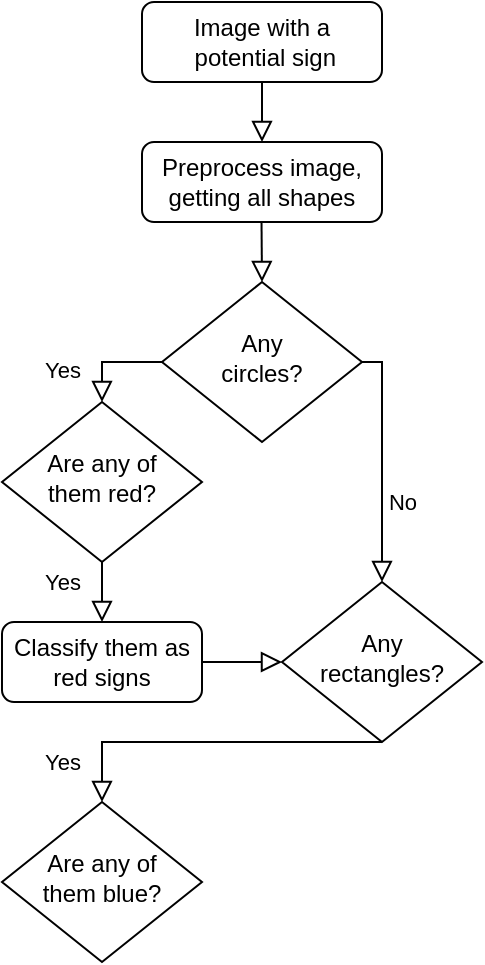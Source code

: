 <mxfile version="17.4.6" type="device"><diagram id="HA1uAyG10wrP_7BZVYXT" name="Page-1"><mxGraphModel dx="1032" dy="1583" grid="1" gridSize="10" guides="1" tooltips="1" connect="1" arrows="1" fold="1" page="1" pageScale="1" pageWidth="850" pageHeight="1100" math="0" shadow="0"><root><mxCell id="0"/><mxCell id="1" parent="0"/><mxCell id="n4D65EiX2aCB4jSBpVHp-1" value="" style="rounded=0;html=1;jettySize=auto;orthogonalLoop=1;fontSize=11;endArrow=block;endFill=0;endSize=8;strokeWidth=1;shadow=0;labelBackgroundColor=none;edgeStyle=orthogonalEdgeStyle;" edge="1" parent="1" source="n4D65EiX2aCB4jSBpVHp-2"><mxGeometry relative="1" as="geometry"><mxPoint x="220" y="60" as="targetPoint"/><Array as="points"><mxPoint x="220" y="50"/><mxPoint x="220" y="50"/></Array></mxGeometry></mxCell><mxCell id="n4D65EiX2aCB4jSBpVHp-2" value="&lt;div&gt;Image with a&lt;/div&gt;&lt;div&gt;&amp;nbsp;potential sign&lt;br&gt;&lt;/div&gt;" style="rounded=1;whiteSpace=wrap;html=1;fontSize=12;glass=0;strokeWidth=1;shadow=0;" vertex="1" parent="1"><mxGeometry x="160" y="-10" width="120" height="40" as="geometry"/></mxCell><mxCell id="n4D65EiX2aCB4jSBpVHp-3" value="&lt;div&gt;Preprocess image,&lt;/div&gt;&lt;div&gt;getting all shapes&lt;br&gt;&lt;/div&gt;" style="rounded=1;whiteSpace=wrap;html=1;fontSize=12;glass=0;strokeWidth=1;shadow=0;" vertex="1" parent="1"><mxGeometry x="160" y="60" width="120" height="40" as="geometry"/></mxCell><mxCell id="n4D65EiX2aCB4jSBpVHp-4" value="" style="rounded=0;html=1;jettySize=auto;orthogonalLoop=1;fontSize=11;endArrow=block;endFill=0;endSize=8;strokeWidth=1;shadow=0;labelBackgroundColor=none;edgeStyle=orthogonalEdgeStyle;" edge="1" parent="1"><mxGeometry relative="1" as="geometry"><mxPoint x="219.76" y="100" as="sourcePoint"/><mxPoint x="220" y="130" as="targetPoint"/></mxGeometry></mxCell><mxCell id="n4D65EiX2aCB4jSBpVHp-5" value="&lt;div&gt;Any&lt;br&gt;&lt;/div&gt;&lt;div&gt;circles?&lt;/div&gt;" style="rhombus;whiteSpace=wrap;html=1;shadow=0;fontFamily=Helvetica;fontSize=12;align=center;strokeWidth=1;spacing=6;spacingTop=-4;" vertex="1" parent="1"><mxGeometry x="170" y="130" width="100" height="80" as="geometry"/></mxCell><mxCell id="n4D65EiX2aCB4jSBpVHp-6" value="No" style="edgeStyle=orthogonalEdgeStyle;rounded=0;html=1;jettySize=auto;orthogonalLoop=1;fontSize=11;endArrow=block;endFill=0;endSize=8;strokeWidth=1;shadow=0;labelBackgroundColor=none;entryX=0.5;entryY=0;entryDx=0;entryDy=0;exitX=1;exitY=0.5;exitDx=0;exitDy=0;" edge="1" parent="1" target="n4D65EiX2aCB4jSBpVHp-14" source="n4D65EiX2aCB4jSBpVHp-5"><mxGeometry x="0.336" y="10" relative="1" as="geometry"><mxPoint as="offset"/><mxPoint x="270" y="169.83" as="sourcePoint"/><mxPoint x="300" y="230" as="targetPoint"/><Array as="points"><mxPoint x="280" y="170"/></Array></mxGeometry></mxCell><mxCell id="n4D65EiX2aCB4jSBpVHp-7" value="Yes" style="rounded=0;html=1;jettySize=auto;orthogonalLoop=1;fontSize=11;endArrow=block;endFill=0;endSize=8;strokeWidth=1;shadow=0;labelBackgroundColor=none;edgeStyle=orthogonalEdgeStyle;exitX=0;exitY=0.5;exitDx=0;exitDy=0;entryX=0.5;entryY=0;entryDx=0;entryDy=0;" edge="1" parent="1" source="n4D65EiX2aCB4jSBpVHp-5" target="n4D65EiX2aCB4jSBpVHp-8"><mxGeometry x="0.333" y="-20" relative="1" as="geometry"><mxPoint as="offset"/><mxPoint x="140" y="160" as="sourcePoint"/><mxPoint x="140" y="230.0" as="targetPoint"/><Array as="points"><mxPoint x="140" y="170"/></Array></mxGeometry></mxCell><mxCell id="n4D65EiX2aCB4jSBpVHp-8" value="&lt;div&gt;Are any of&lt;/div&gt;&lt;div&gt;them red?&lt;br&gt;&lt;/div&gt;" style="rhombus;whiteSpace=wrap;html=1;shadow=0;fontFamily=Helvetica;fontSize=12;align=center;strokeWidth=1;spacing=6;spacingTop=-4;" vertex="1" parent="1"><mxGeometry x="90" y="190" width="100" height="80" as="geometry"/></mxCell><mxCell id="n4D65EiX2aCB4jSBpVHp-11" value="Yes" style="rounded=0;html=1;jettySize=auto;orthogonalLoop=1;fontSize=11;endArrow=block;endFill=0;endSize=8;strokeWidth=1;shadow=0;labelBackgroundColor=none;edgeStyle=orthogonalEdgeStyle;exitX=0.5;exitY=1;exitDx=0;exitDy=0;entryX=0.5;entryY=0;entryDx=0;entryDy=0;" edge="1" parent="1" source="n4D65EiX2aCB4jSBpVHp-8" target="n4D65EiX2aCB4jSBpVHp-12"><mxGeometry x="-0.333" y="-20" relative="1" as="geometry"><mxPoint as="offset"/><mxPoint x="40" y="270" as="sourcePoint"/><mxPoint x="60" y="270" as="targetPoint"/><Array as="points"/></mxGeometry></mxCell><mxCell id="n4D65EiX2aCB4jSBpVHp-12" value="&lt;div&gt;Classify them as&lt;/div&gt;&lt;div&gt;red signs&lt;br&gt;&lt;/div&gt;" style="rounded=1;whiteSpace=wrap;html=1;fontSize=12;glass=0;strokeWidth=1;shadow=0;" vertex="1" parent="1"><mxGeometry x="90" y="300" width="100" height="40" as="geometry"/></mxCell><mxCell id="n4D65EiX2aCB4jSBpVHp-14" value="&lt;div&gt;Any &lt;br&gt;&lt;/div&gt;&lt;div&gt;rectangles?&lt;br&gt;&lt;/div&gt;" style="rhombus;whiteSpace=wrap;html=1;shadow=0;fontFamily=Helvetica;fontSize=12;align=center;strokeWidth=1;spacing=6;spacingTop=-4;" vertex="1" parent="1"><mxGeometry x="230" y="280" width="100" height="80" as="geometry"/></mxCell><mxCell id="n4D65EiX2aCB4jSBpVHp-16" value="" style="rounded=0;html=1;jettySize=auto;orthogonalLoop=1;fontSize=11;endArrow=block;endFill=0;endSize=8;strokeWidth=1;shadow=0;labelBackgroundColor=none;edgeStyle=orthogonalEdgeStyle;exitX=1;exitY=0.5;exitDx=0;exitDy=0;entryX=0;entryY=0.5;entryDx=0;entryDy=0;" edge="1" parent="1" source="n4D65EiX2aCB4jSBpVHp-12" target="n4D65EiX2aCB4jSBpVHp-14"><mxGeometry relative="1" as="geometry"><mxPoint x="9.66" y="320" as="sourcePoint"/><mxPoint x="9.9" y="350" as="targetPoint"/></mxGeometry></mxCell><mxCell id="n4D65EiX2aCB4jSBpVHp-17" value="&lt;div&gt;Are any of&lt;/div&gt;&lt;div&gt;them blue?&lt;br&gt;&lt;/div&gt;" style="rhombus;whiteSpace=wrap;html=1;shadow=0;fontFamily=Helvetica;fontSize=12;align=center;strokeWidth=1;spacing=6;spacingTop=-4;" vertex="1" parent="1"><mxGeometry x="90" y="390" width="100" height="80" as="geometry"/></mxCell><mxCell id="n4D65EiX2aCB4jSBpVHp-18" value="Yes" style="edgeStyle=orthogonalEdgeStyle;rounded=0;html=1;jettySize=auto;orthogonalLoop=1;fontSize=11;endArrow=block;endFill=0;endSize=8;strokeWidth=1;shadow=0;labelBackgroundColor=none;entryX=0.5;entryY=0;entryDx=0;entryDy=0;exitX=0.5;exitY=1;exitDx=0;exitDy=0;" edge="1" parent="1" source="n4D65EiX2aCB4jSBpVHp-14" target="n4D65EiX2aCB4jSBpVHp-17"><mxGeometry x="0.765" y="-20" relative="1" as="geometry"><mxPoint as="offset"/><mxPoint x="330" y="380" as="sourcePoint"/><mxPoint x="340" y="490" as="targetPoint"/><Array as="points"><mxPoint x="140" y="360"/></Array></mxGeometry></mxCell></root></mxGraphModel></diagram></mxfile>